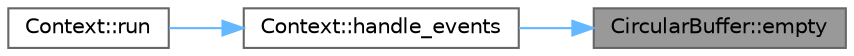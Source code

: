 digraph "CircularBuffer::empty"
{
 // LATEX_PDF_SIZE
  bgcolor="transparent";
  edge [fontname=Helvetica,fontsize=10,labelfontname=Helvetica,labelfontsize=10];
  node [fontname=Helvetica,fontsize=10,shape=box,height=0.2,width=0.4];
  rankdir="RL";
  Node1 [id="Node000001",label="CircularBuffer::empty",height=0.2,width=0.4,color="gray40", fillcolor="grey60", style="filled", fontcolor="black",tooltip=" "];
  Node1 -> Node2 [id="edge1_Node000001_Node000002",dir="back",color="steelblue1",style="solid",tooltip=" "];
  Node2 [id="Node000002",label="Context::handle_events",height=0.2,width=0.4,color="grey40", fillcolor="white", style="filled",URL="$class_context.html#a1e8d7b504359380430b9faffd03338d5",tooltip=" "];
  Node2 -> Node3 [id="edge2_Node000002_Node000003",dir="back",color="steelblue1",style="solid",tooltip=" "];
  Node3 [id="Node000003",label="Context::run",height=0.2,width=0.4,color="grey40", fillcolor="white", style="filled",URL="$class_context.html#ab8600ccc0cdeec87eca468c6534c00b4",tooltip=" "];
}
